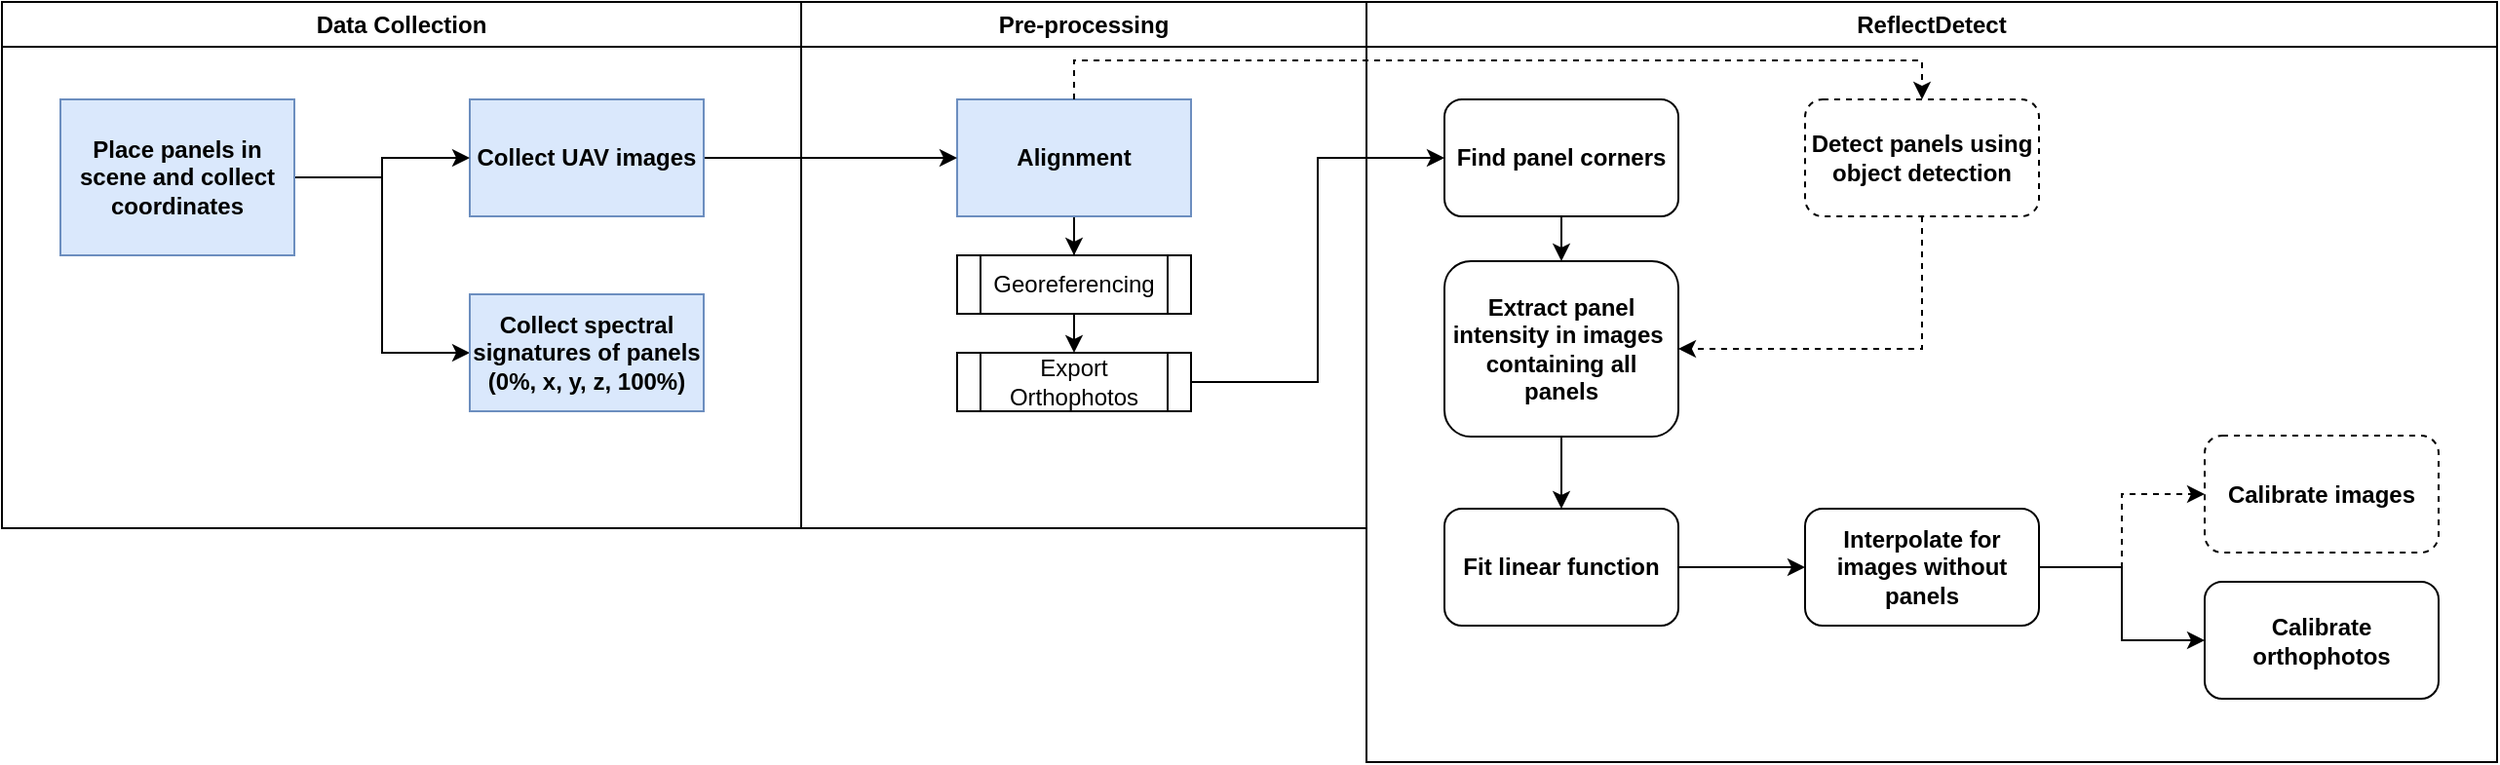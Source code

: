 <mxfile version="24.6.3" type="github">
  <diagram name="Page-1" id="fXdbvRqRzx_6RrFymYvP">
    <mxGraphModel dx="2447" dy="616" grid="1" gridSize="10" guides="1" tooltips="1" connect="1" arrows="1" fold="1" page="1" pageScale="1" pageWidth="850" pageHeight="1100" math="0" shadow="0">
      <root>
        <mxCell id="0" />
        <mxCell id="1" parent="0" />
        <mxCell id="GMZTZUK8FvGoUD8qmyYf-41" value="Pre-processing" style="swimlane;whiteSpace=wrap;html=1;" parent="1" vertex="1">
          <mxGeometry x="-300" width="290" height="270" as="geometry" />
        </mxCell>
        <mxCell id="GMZTZUK8FvGoUD8qmyYf-62" style="edgeStyle=orthogonalEdgeStyle;rounded=0;orthogonalLoop=1;jettySize=auto;html=1;entryX=0.5;entryY=0;entryDx=0;entryDy=0;" parent="GMZTZUK8FvGoUD8qmyYf-41" source="GMZTZUK8FvGoUD8qmyYf-42" target="GMZTZUK8FvGoUD8qmyYf-55" edge="1">
          <mxGeometry relative="1" as="geometry" />
        </mxCell>
        <mxCell id="GMZTZUK8FvGoUD8qmyYf-42" value="Alignment" style="rounded=0;whiteSpace=wrap;html=1;fontStyle=1;fillColor=#dae8fc;strokeColor=#6c8ebf;" parent="GMZTZUK8FvGoUD8qmyYf-41" vertex="1">
          <mxGeometry x="80" y="50" width="120" height="60" as="geometry" />
        </mxCell>
        <mxCell id="GMZTZUK8FvGoUD8qmyYf-63" style="edgeStyle=orthogonalEdgeStyle;rounded=0;orthogonalLoop=1;jettySize=auto;html=1;exitX=0.5;exitY=1;exitDx=0;exitDy=0;entryX=0.5;entryY=0;entryDx=0;entryDy=0;" parent="GMZTZUK8FvGoUD8qmyYf-41" source="GMZTZUK8FvGoUD8qmyYf-55" target="GMZTZUK8FvGoUD8qmyYf-59" edge="1">
          <mxGeometry relative="1" as="geometry">
            <mxPoint x="140.0" y="195" as="targetPoint" />
          </mxGeometry>
        </mxCell>
        <mxCell id="GMZTZUK8FvGoUD8qmyYf-55" value="Georeferencing" style="shape=process;whiteSpace=wrap;html=1;backgroundOutline=1;" parent="GMZTZUK8FvGoUD8qmyYf-41" vertex="1">
          <mxGeometry x="80" y="130" width="120" height="30" as="geometry" />
        </mxCell>
        <mxCell id="GMZTZUK8FvGoUD8qmyYf-59" value="Export Orthophotos" style="shape=process;whiteSpace=wrap;html=1;backgroundOutline=1;" parent="GMZTZUK8FvGoUD8qmyYf-41" vertex="1">
          <mxGeometry x="80" y="180" width="120" height="30" as="geometry" />
        </mxCell>
        <mxCell id="GMZTZUK8FvGoUD8qmyYf-49" style="edgeStyle=orthogonalEdgeStyle;rounded=0;orthogonalLoop=1;jettySize=auto;html=1;" parent="1" source="GMZTZUK8FvGoUD8qmyYf-3" target="GMZTZUK8FvGoUD8qmyYf-42" edge="1">
          <mxGeometry relative="1" as="geometry" />
        </mxCell>
        <mxCell id="GMZTZUK8FvGoUD8qmyYf-43" value="ReflectDetect" style="swimlane;whiteSpace=wrap;html=1;" parent="1" vertex="1">
          <mxGeometry x="-10" width="580" height="390" as="geometry">
            <mxRectangle x="-10" width="110" height="30" as="alternateBounds" />
          </mxGeometry>
        </mxCell>
        <mxCell id="cwKZqD7MPk4A5C6JW0vf-3" style="edgeStyle=orthogonalEdgeStyle;rounded=0;orthogonalLoop=1;jettySize=auto;html=1;exitX=0.5;exitY=1;exitDx=0;exitDy=0;entryX=0.5;entryY=0;entryDx=0;entryDy=0;" parent="GMZTZUK8FvGoUD8qmyYf-43" source="GMZTZUK8FvGoUD8qmyYf-10" target="GMZTZUK8FvGoUD8qmyYf-19" edge="1">
          <mxGeometry relative="1" as="geometry" />
        </mxCell>
        <mxCell id="GMZTZUK8FvGoUD8qmyYf-10" value="Find panel corners " style="rounded=1;whiteSpace=wrap;html=1;fontStyle=1" parent="GMZTZUK8FvGoUD8qmyYf-43" vertex="1">
          <mxGeometry x="40" y="50" width="120" height="60" as="geometry" />
        </mxCell>
        <mxCell id="GMZTZUK8FvGoUD8qmyYf-19" value="&lt;div&gt;Extract panel intensity in images&amp;nbsp;&lt;/div&gt;&lt;div&gt;containing all panels &lt;br&gt;&lt;/div&gt;" style="rounded=1;whiteSpace=wrap;html=1;fontStyle=1" parent="GMZTZUK8FvGoUD8qmyYf-43" vertex="1">
          <mxGeometry x="40" y="133" width="120" height="90" as="geometry" />
        </mxCell>
        <mxCell id="cwKZqD7MPk4A5C6JW0vf-4" style="edgeStyle=orthogonalEdgeStyle;rounded=0;orthogonalLoop=1;jettySize=auto;html=1;exitX=0.5;exitY=1;exitDx=0;exitDy=0;entryX=0.5;entryY=0;entryDx=0;entryDy=0;" parent="GMZTZUK8FvGoUD8qmyYf-43" source="GMZTZUK8FvGoUD8qmyYf-19" target="GMZTZUK8FvGoUD8qmyYf-31" edge="1">
          <mxGeometry relative="1" as="geometry">
            <mxPoint x="200" y="522" as="sourcePoint" />
          </mxGeometry>
        </mxCell>
        <mxCell id="GMZTZUK8FvGoUD8qmyYf-79" style="edgeStyle=orthogonalEdgeStyle;rounded=0;orthogonalLoop=1;jettySize=auto;html=1;exitX=0.5;exitY=1;exitDx=0;exitDy=0;dashed=1;entryX=1;entryY=0.5;entryDx=0;entryDy=0;" parent="GMZTZUK8FvGoUD8qmyYf-43" source="GMZTZUK8FvGoUD8qmyYf-77" target="GMZTZUK8FvGoUD8qmyYf-19" edge="1">
          <mxGeometry relative="1" as="geometry">
            <mxPoint x="280" y="255" as="targetPoint" />
          </mxGeometry>
        </mxCell>
        <mxCell id="GMZTZUK8FvGoUD8qmyYf-77" value="&lt;div&gt;Detect panels using &lt;br&gt;&lt;/div&gt;object detection" style="rounded=1;whiteSpace=wrap;html=1;dashed=1;fontStyle=1" parent="GMZTZUK8FvGoUD8qmyYf-43" vertex="1">
          <mxGeometry x="225" y="50" width="120" height="60" as="geometry" />
        </mxCell>
        <mxCell id="GMZTZUK8FvGoUD8qmyYf-31" value="Fit linear function" style="rounded=1;whiteSpace=wrap;html=1;fontStyle=1" parent="GMZTZUK8FvGoUD8qmyYf-43" vertex="1">
          <mxGeometry x="40" y="260" width="120" height="60" as="geometry" />
        </mxCell>
        <mxCell id="GMZTZUK8FvGoUD8qmyYf-33" value="&lt;div&gt;Calibrate orthophotos&lt;/div&gt;" style="rounded=1;whiteSpace=wrap;html=1;fontStyle=1" parent="GMZTZUK8FvGoUD8qmyYf-43" vertex="1">
          <mxGeometry x="430" y="297.5" width="120" height="60" as="geometry" />
        </mxCell>
        <mxCell id="GMZTZUK8FvGoUD8qmyYf-30" style="edgeStyle=orthogonalEdgeStyle;rounded=0;orthogonalLoop=1;jettySize=auto;html=1;exitX=1;exitY=0.5;exitDx=0;exitDy=0;entryX=0;entryY=0.5;entryDx=0;entryDy=0;" parent="GMZTZUK8FvGoUD8qmyYf-43" source="cwKZqD7MPk4A5C6JW0vf-1" target="GMZTZUK8FvGoUD8qmyYf-33" edge="1">
          <mxGeometry relative="1" as="geometry" />
        </mxCell>
        <mxCell id="GMZTZUK8FvGoUD8qmyYf-32" value="&lt;div&gt;Calibrate images&lt;/div&gt;" style="rounded=1;whiteSpace=wrap;html=1;dashed=1;fontStyle=1" parent="GMZTZUK8FvGoUD8qmyYf-43" vertex="1">
          <mxGeometry x="430" y="222.5" width="120" height="60" as="geometry" />
        </mxCell>
        <mxCell id="cwKZqD7MPk4A5C6JW0vf-2" value="" style="edgeStyle=orthogonalEdgeStyle;rounded=0;orthogonalLoop=1;jettySize=auto;html=1;exitX=1;exitY=0.5;exitDx=0;exitDy=0;entryX=0;entryY=0.5;entryDx=0;entryDy=0;" parent="GMZTZUK8FvGoUD8qmyYf-43" source="GMZTZUK8FvGoUD8qmyYf-31" target="cwKZqD7MPk4A5C6JW0vf-1" edge="1">
          <mxGeometry relative="1" as="geometry">
            <mxPoint x="410" y="680" as="sourcePoint" />
            <mxPoint x="690" y="520" as="targetPoint" />
          </mxGeometry>
        </mxCell>
        <mxCell id="cwKZqD7MPk4A5C6JW0vf-5" style="edgeStyle=orthogonalEdgeStyle;rounded=0;orthogonalLoop=1;jettySize=auto;html=1;exitX=1;exitY=0.5;exitDx=0;exitDy=0;entryX=0;entryY=0.5;entryDx=0;entryDy=0;dashed=1;" parent="GMZTZUK8FvGoUD8qmyYf-43" source="cwKZqD7MPk4A5C6JW0vf-1" target="GMZTZUK8FvGoUD8qmyYf-32" edge="1">
          <mxGeometry relative="1" as="geometry" />
        </mxCell>
        <mxCell id="cwKZqD7MPk4A5C6JW0vf-1" value="Interpolate  for images without panels" style="rounded=1;whiteSpace=wrap;html=1;fontStyle=1" parent="GMZTZUK8FvGoUD8qmyYf-43" vertex="1">
          <mxGeometry x="225" y="260" width="120" height="60" as="geometry" />
        </mxCell>
        <mxCell id="cwKZqD7MPk4A5C6JW0vf-6" style="edgeStyle=orthogonalEdgeStyle;rounded=0;orthogonalLoop=1;jettySize=auto;html=1;exitX=0.5;exitY=0;exitDx=0;exitDy=0;entryX=0.5;entryY=0;entryDx=0;entryDy=0;dashed=1;" parent="GMZTZUK8FvGoUD8qmyYf-43" source="GMZTZUK8FvGoUD8qmyYf-42" target="GMZTZUK8FvGoUD8qmyYf-77" edge="1">
          <mxGeometry relative="1" as="geometry">
            <Array as="points">
              <mxPoint x="-150" y="30" />
              <mxPoint x="285" y="30" />
            </Array>
          </mxGeometry>
        </mxCell>
        <mxCell id="GMZTZUK8FvGoUD8qmyYf-61" style="edgeStyle=orthogonalEdgeStyle;rounded=0;orthogonalLoop=1;jettySize=auto;html=1;entryX=0;entryY=0.5;entryDx=0;entryDy=0;" parent="1" source="GMZTZUK8FvGoUD8qmyYf-59" target="GMZTZUK8FvGoUD8qmyYf-10" edge="1">
          <mxGeometry relative="1" as="geometry">
            <mxPoint x="80" y="80" as="targetPoint" />
          </mxGeometry>
        </mxCell>
        <mxCell id="GMZTZUK8FvGoUD8qmyYf-64" value="Data Collection" style="swimlane;whiteSpace=wrap;html=1;" parent="1" vertex="1">
          <mxGeometry x="-710" width="410" height="270" as="geometry" />
        </mxCell>
        <mxCell id="GMZTZUK8FvGoUD8qmyYf-3" value="&lt;div&gt;Collect UAV images &lt;br&gt;&lt;/div&gt;" style="rounded=0;whiteSpace=wrap;html=1;fontStyle=1;fillColor=#dae8fc;strokeColor=#6c8ebf;" parent="GMZTZUK8FvGoUD8qmyYf-64" vertex="1">
          <mxGeometry x="240" y="50" width="120" height="60" as="geometry" />
        </mxCell>
        <mxCell id="GMZTZUK8FvGoUD8qmyYf-66" style="edgeStyle=orthogonalEdgeStyle;rounded=0;orthogonalLoop=1;jettySize=auto;html=1;entryX=0;entryY=0.5;entryDx=0;entryDy=0;" parent="GMZTZUK8FvGoUD8qmyYf-64" source="GMZTZUK8FvGoUD8qmyYf-65" target="GMZTZUK8FvGoUD8qmyYf-3" edge="1">
          <mxGeometry relative="1" as="geometry" />
        </mxCell>
        <mxCell id="GMZTZUK8FvGoUD8qmyYf-70" style="edgeStyle=orthogonalEdgeStyle;rounded=0;orthogonalLoop=1;jettySize=auto;html=1;entryX=0;entryY=0.5;entryDx=0;entryDy=0;" parent="GMZTZUK8FvGoUD8qmyYf-64" source="GMZTZUK8FvGoUD8qmyYf-65" target="GMZTZUK8FvGoUD8qmyYf-69" edge="1">
          <mxGeometry relative="1" as="geometry" />
        </mxCell>
        <mxCell id="GMZTZUK8FvGoUD8qmyYf-65" value="&lt;div&gt;Place panels in scene and collect coordinates&lt;br&gt;&lt;/div&gt;" style="rounded=0;whiteSpace=wrap;html=1;fontStyle=1;fillColor=#dae8fc;strokeColor=#6c8ebf;" parent="GMZTZUK8FvGoUD8qmyYf-64" vertex="1">
          <mxGeometry x="30" y="50" width="120" height="80" as="geometry" />
        </mxCell>
        <mxCell id="GMZTZUK8FvGoUD8qmyYf-69" value="Collect spectral signatures of panels (0%, x, y, z, 100%)" style="rounded=0;whiteSpace=wrap;html=1;fontStyle=1;fillColor=#dae8fc;strokeColor=#6c8ebf;" parent="GMZTZUK8FvGoUD8qmyYf-64" vertex="1">
          <mxGeometry x="240" y="150" width="120" height="60" as="geometry" />
        </mxCell>
      </root>
    </mxGraphModel>
  </diagram>
</mxfile>
